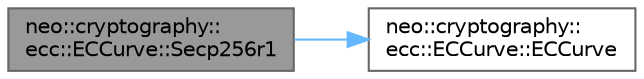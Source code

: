 digraph "neo::cryptography::ecc::ECCurve::Secp256r1"
{
 // LATEX_PDF_SIZE
  bgcolor="transparent";
  edge [fontname=Helvetica,fontsize=10,labelfontname=Helvetica,labelfontsize=10];
  node [fontname=Helvetica,fontsize=10,shape=box,height=0.2,width=0.4];
  rankdir="LR";
  Node1 [id="Node000001",label="neo::cryptography::\lecc::ECCurve::Secp256r1",height=0.2,width=0.4,color="gray40", fillcolor="grey60", style="filled", fontcolor="black",tooltip="Get the secp256r1 curve (NIST P-256)"];
  Node1 -> Node2 [id="edge1_Node000001_Node000002",color="steelblue1",style="solid",tooltip=" "];
  Node2 [id="Node000002",label="neo::cryptography::\lecc::ECCurve::ECCurve",height=0.2,width=0.4,color="grey40", fillcolor="white", style="filled",URL="$classneo_1_1cryptography_1_1ecc_1_1_e_c_curve.html#a47e949a368c40a15ffadcce717ad81c9",tooltip="Constructor with curve parameters."];
}
